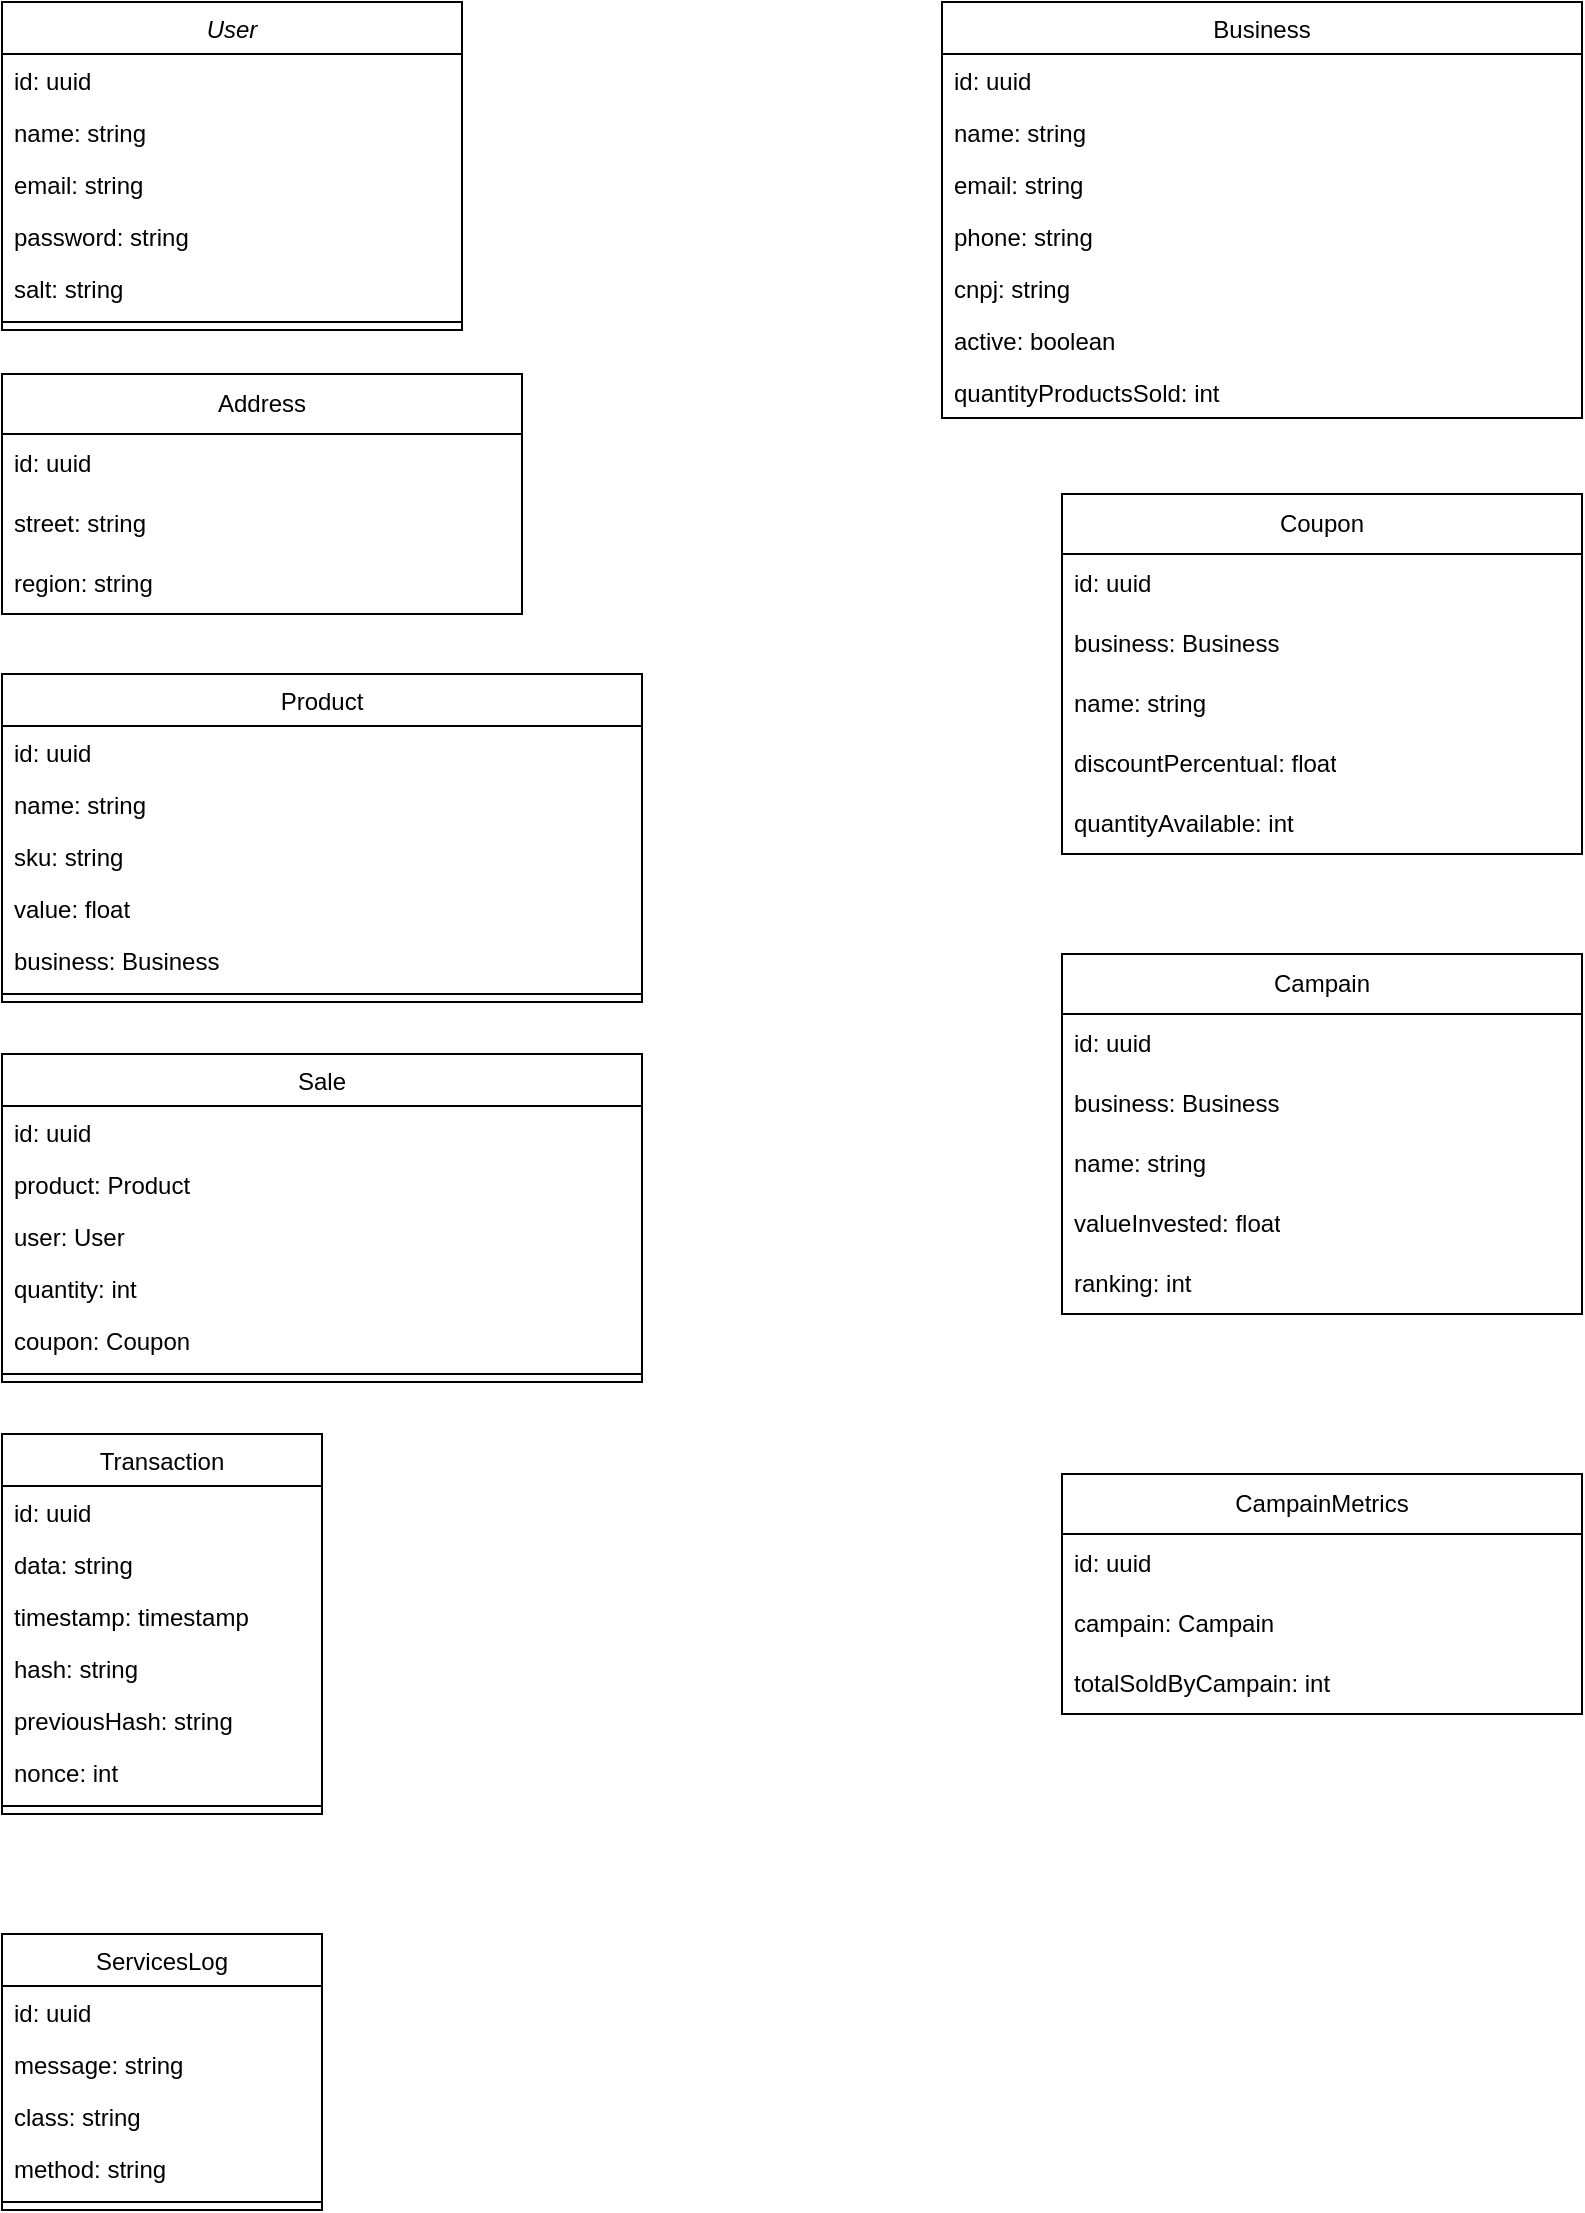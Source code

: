 <mxfile version="24.8.3">
  <diagram id="C5RBs43oDa-KdzZeNtuy" name="Page-1">
    <mxGraphModel dx="1364" dy="788" grid="1" gridSize="10" guides="1" tooltips="1" connect="1" arrows="1" fold="1" page="1" pageScale="1" pageWidth="827" pageHeight="1169" math="0" shadow="0">
      <root>
        <mxCell id="WIyWlLk6GJQsqaUBKTNV-0" />
        <mxCell id="WIyWlLk6GJQsqaUBKTNV-1" parent="WIyWlLk6GJQsqaUBKTNV-0" />
        <mxCell id="zkfFHV4jXpPFQw0GAbJ--0" value="User" style="swimlane;fontStyle=2;align=center;verticalAlign=top;childLayout=stackLayout;horizontal=1;startSize=26;horizontalStack=0;resizeParent=1;resizeLast=0;collapsible=1;marginBottom=0;rounded=0;shadow=0;strokeWidth=1;" parent="WIyWlLk6GJQsqaUBKTNV-1" vertex="1">
          <mxGeometry x="10" y="74" width="230" height="164" as="geometry">
            <mxRectangle x="230" y="140" width="160" height="26" as="alternateBounds" />
          </mxGeometry>
        </mxCell>
        <mxCell id="zkfFHV4jXpPFQw0GAbJ--1" value="id: uuid" style="text;align=left;verticalAlign=top;spacingLeft=4;spacingRight=4;overflow=hidden;rotatable=0;points=[[0,0.5],[1,0.5]];portConstraint=eastwest;" parent="zkfFHV4jXpPFQw0GAbJ--0" vertex="1">
          <mxGeometry y="26" width="230" height="26" as="geometry" />
        </mxCell>
        <mxCell id="zkfFHV4jXpPFQw0GAbJ--2" value="name: string" style="text;align=left;verticalAlign=top;spacingLeft=4;spacingRight=4;overflow=hidden;rotatable=0;points=[[0,0.5],[1,0.5]];portConstraint=eastwest;rounded=0;shadow=0;html=0;" parent="zkfFHV4jXpPFQw0GAbJ--0" vertex="1">
          <mxGeometry y="52" width="230" height="26" as="geometry" />
        </mxCell>
        <mxCell id="zkfFHV4jXpPFQw0GAbJ--3" value="email: string" style="text;align=left;verticalAlign=top;spacingLeft=4;spacingRight=4;overflow=hidden;rotatable=0;points=[[0,0.5],[1,0.5]];portConstraint=eastwest;rounded=0;shadow=0;html=0;" parent="zkfFHV4jXpPFQw0GAbJ--0" vertex="1">
          <mxGeometry y="78" width="230" height="26" as="geometry" />
        </mxCell>
        <mxCell id="PhZDFAE5YAyh_Gy8Ad2m-27" value="password: string" style="text;align=left;verticalAlign=top;spacingLeft=4;spacingRight=4;overflow=hidden;rotatable=0;points=[[0,0.5],[1,0.5]];portConstraint=eastwest;rounded=0;shadow=0;html=0;" vertex="1" parent="zkfFHV4jXpPFQw0GAbJ--0">
          <mxGeometry y="104" width="230" height="26" as="geometry" />
        </mxCell>
        <mxCell id="PhZDFAE5YAyh_Gy8Ad2m-26" value="salt: string" style="text;align=left;verticalAlign=top;spacingLeft=4;spacingRight=4;overflow=hidden;rotatable=0;points=[[0,0.5],[1,0.5]];portConstraint=eastwest;rounded=0;shadow=0;html=0;" vertex="1" parent="zkfFHV4jXpPFQw0GAbJ--0">
          <mxGeometry y="130" width="230" height="26" as="geometry" />
        </mxCell>
        <mxCell id="zkfFHV4jXpPFQw0GAbJ--4" value="" style="line;html=1;strokeWidth=1;align=left;verticalAlign=middle;spacingTop=-1;spacingLeft=3;spacingRight=3;rotatable=0;labelPosition=right;points=[];portConstraint=eastwest;" parent="zkfFHV4jXpPFQw0GAbJ--0" vertex="1">
          <mxGeometry y="156" width="230" height="8" as="geometry" />
        </mxCell>
        <mxCell id="zkfFHV4jXpPFQw0GAbJ--6" value="Product" style="swimlane;fontStyle=0;align=center;verticalAlign=top;childLayout=stackLayout;horizontal=1;startSize=26;horizontalStack=0;resizeParent=1;resizeLast=0;collapsible=1;marginBottom=0;rounded=0;shadow=0;strokeWidth=1;" parent="WIyWlLk6GJQsqaUBKTNV-1" vertex="1">
          <mxGeometry x="10" y="410" width="320" height="164" as="geometry">
            <mxRectangle x="130" y="380" width="160" height="26" as="alternateBounds" />
          </mxGeometry>
        </mxCell>
        <mxCell id="zkfFHV4jXpPFQw0GAbJ--7" value="id: uuid" style="text;align=left;verticalAlign=top;spacingLeft=4;spacingRight=4;overflow=hidden;rotatable=0;points=[[0,0.5],[1,0.5]];portConstraint=eastwest;" parent="zkfFHV4jXpPFQw0GAbJ--6" vertex="1">
          <mxGeometry y="26" width="320" height="26" as="geometry" />
        </mxCell>
        <mxCell id="8OvvQQ5RzHPhhyPxUaCu-0" value="name: string" style="text;align=left;verticalAlign=top;spacingLeft=4;spacingRight=4;overflow=hidden;rotatable=0;points=[[0,0.5],[1,0.5]];portConstraint=eastwest;rounded=0;shadow=0;html=0;" parent="zkfFHV4jXpPFQw0GAbJ--6" vertex="1">
          <mxGeometry y="52" width="320" height="26" as="geometry" />
        </mxCell>
        <mxCell id="zkfFHV4jXpPFQw0GAbJ--8" value="sku: string" style="text;align=left;verticalAlign=top;spacingLeft=4;spacingRight=4;overflow=hidden;rotatable=0;points=[[0,0.5],[1,0.5]];portConstraint=eastwest;rounded=0;shadow=0;html=0;" parent="zkfFHV4jXpPFQw0GAbJ--6" vertex="1">
          <mxGeometry y="78" width="320" height="26" as="geometry" />
        </mxCell>
        <mxCell id="8OvvQQ5RzHPhhyPxUaCu-1" value="value: float" style="text;align=left;verticalAlign=top;spacingLeft=4;spacingRight=4;overflow=hidden;rotatable=0;points=[[0,0.5],[1,0.5]];portConstraint=eastwest;rounded=0;shadow=0;html=0;" parent="zkfFHV4jXpPFQw0GAbJ--6" vertex="1">
          <mxGeometry y="104" width="320" height="26" as="geometry" />
        </mxCell>
        <mxCell id="PhZDFAE5YAyh_Gy8Ad2m-15" value="business: Business" style="text;align=left;verticalAlign=top;spacingLeft=4;spacingRight=4;overflow=hidden;rotatable=0;points=[[0,0.5],[1,0.5]];portConstraint=eastwest;rounded=0;shadow=0;html=0;" vertex="1" parent="zkfFHV4jXpPFQw0GAbJ--6">
          <mxGeometry y="130" width="320" height="26" as="geometry" />
        </mxCell>
        <mxCell id="zkfFHV4jXpPFQw0GAbJ--9" value="" style="line;html=1;strokeWidth=1;align=left;verticalAlign=middle;spacingTop=-1;spacingLeft=3;spacingRight=3;rotatable=0;labelPosition=right;points=[];portConstraint=eastwest;" parent="zkfFHV4jXpPFQw0GAbJ--6" vertex="1">
          <mxGeometry y="156" width="320" height="8" as="geometry" />
        </mxCell>
        <mxCell id="zkfFHV4jXpPFQw0GAbJ--13" value="Transaction" style="swimlane;fontStyle=0;align=center;verticalAlign=top;childLayout=stackLayout;horizontal=1;startSize=26;horizontalStack=0;resizeParent=1;resizeLast=0;collapsible=1;marginBottom=0;rounded=0;shadow=0;strokeWidth=1;" parent="WIyWlLk6GJQsqaUBKTNV-1" vertex="1">
          <mxGeometry x="10" y="790" width="160" height="190" as="geometry">
            <mxRectangle x="340" y="380" width="170" height="26" as="alternateBounds" />
          </mxGeometry>
        </mxCell>
        <mxCell id="zkfFHV4jXpPFQw0GAbJ--14" value="id: uuid" style="text;align=left;verticalAlign=top;spacingLeft=4;spacingRight=4;overflow=hidden;rotatable=0;points=[[0,0.5],[1,0.5]];portConstraint=eastwest;" parent="zkfFHV4jXpPFQw0GAbJ--13" vertex="1">
          <mxGeometry y="26" width="160" height="26" as="geometry" />
        </mxCell>
        <mxCell id="8OvvQQ5RzHPhhyPxUaCu-9" value="data: string" style="text;align=left;verticalAlign=top;spacingLeft=4;spacingRight=4;overflow=hidden;rotatable=0;points=[[0,0.5],[1,0.5]];portConstraint=eastwest;" parent="zkfFHV4jXpPFQw0GAbJ--13" vertex="1">
          <mxGeometry y="52" width="160" height="26" as="geometry" />
        </mxCell>
        <mxCell id="8OvvQQ5RzHPhhyPxUaCu-10" value="timestamp: timestamp" style="text;align=left;verticalAlign=top;spacingLeft=4;spacingRight=4;overflow=hidden;rotatable=0;points=[[0,0.5],[1,0.5]];portConstraint=eastwest;" parent="zkfFHV4jXpPFQw0GAbJ--13" vertex="1">
          <mxGeometry y="78" width="160" height="26" as="geometry" />
        </mxCell>
        <mxCell id="8OvvQQ5RzHPhhyPxUaCu-11" value="hash: string" style="text;align=left;verticalAlign=top;spacingLeft=4;spacingRight=4;overflow=hidden;rotatable=0;points=[[0,0.5],[1,0.5]];portConstraint=eastwest;" parent="zkfFHV4jXpPFQw0GAbJ--13" vertex="1">
          <mxGeometry y="104" width="160" height="26" as="geometry" />
        </mxCell>
        <mxCell id="8OvvQQ5RzHPhhyPxUaCu-12" value="previousHash: string" style="text;align=left;verticalAlign=top;spacingLeft=4;spacingRight=4;overflow=hidden;rotatable=0;points=[[0,0.5],[1,0.5]];portConstraint=eastwest;" parent="zkfFHV4jXpPFQw0GAbJ--13" vertex="1">
          <mxGeometry y="130" width="160" height="26" as="geometry" />
        </mxCell>
        <mxCell id="8OvvQQ5RzHPhhyPxUaCu-13" value="nonce: int" style="text;align=left;verticalAlign=top;spacingLeft=4;spacingRight=4;overflow=hidden;rotatable=0;points=[[0,0.5],[1,0.5]];portConstraint=eastwest;" parent="zkfFHV4jXpPFQw0GAbJ--13" vertex="1">
          <mxGeometry y="156" width="160" height="26" as="geometry" />
        </mxCell>
        <mxCell id="zkfFHV4jXpPFQw0GAbJ--15" value="" style="line;html=1;strokeWidth=1;align=left;verticalAlign=middle;spacingTop=-1;spacingLeft=3;spacingRight=3;rotatable=0;labelPosition=right;points=[];portConstraint=eastwest;" parent="zkfFHV4jXpPFQw0GAbJ--13" vertex="1">
          <mxGeometry y="182" width="160" height="8" as="geometry" />
        </mxCell>
        <mxCell id="eKr0Ybm6mveF1IBCjMBY-3" value="Address" style="swimlane;fontStyle=0;childLayout=stackLayout;horizontal=1;startSize=30;horizontalStack=0;resizeParent=1;resizeParentMax=0;resizeLast=0;collapsible=1;marginBottom=0;whiteSpace=wrap;html=1;" parent="WIyWlLk6GJQsqaUBKTNV-1" vertex="1">
          <mxGeometry x="10" y="260" width="260" height="120" as="geometry" />
        </mxCell>
        <mxCell id="eKr0Ybm6mveF1IBCjMBY-4" value="id: uuid" style="text;strokeColor=none;fillColor=none;align=left;verticalAlign=middle;spacingLeft=4;spacingRight=4;overflow=hidden;points=[[0,0.5],[1,0.5]];portConstraint=eastwest;rotatable=0;whiteSpace=wrap;html=1;" parent="eKr0Ybm6mveF1IBCjMBY-3" vertex="1">
          <mxGeometry y="30" width="260" height="30" as="geometry" />
        </mxCell>
        <mxCell id="eKr0Ybm6mveF1IBCjMBY-5" value="street: string" style="text;strokeColor=none;fillColor=none;align=left;verticalAlign=middle;spacingLeft=4;spacingRight=4;overflow=hidden;points=[[0,0.5],[1,0.5]];portConstraint=eastwest;rotatable=0;whiteSpace=wrap;html=1;" parent="eKr0Ybm6mveF1IBCjMBY-3" vertex="1">
          <mxGeometry y="60" width="260" height="30" as="geometry" />
        </mxCell>
        <mxCell id="eKr0Ybm6mveF1IBCjMBY-6" value="region: string" style="text;strokeColor=none;fillColor=none;align=left;verticalAlign=middle;spacingLeft=4;spacingRight=4;overflow=hidden;points=[[0,0.5],[1,0.5]];portConstraint=eastwest;rotatable=0;whiteSpace=wrap;html=1;" parent="eKr0Ybm6mveF1IBCjMBY-3" vertex="1">
          <mxGeometry y="90" width="260" height="30" as="geometry" />
        </mxCell>
        <mxCell id="8OvvQQ5RzHPhhyPxUaCu-3" value="ServicesLog" style="swimlane;fontStyle=0;align=center;verticalAlign=top;childLayout=stackLayout;horizontal=1;startSize=26;horizontalStack=0;resizeParent=1;resizeLast=0;collapsible=1;marginBottom=0;rounded=0;shadow=0;strokeWidth=1;" parent="WIyWlLk6GJQsqaUBKTNV-1" vertex="1">
          <mxGeometry x="10" y="1040" width="160" height="138" as="geometry">
            <mxRectangle x="340" y="380" width="170" height="26" as="alternateBounds" />
          </mxGeometry>
        </mxCell>
        <mxCell id="8OvvQQ5RzHPhhyPxUaCu-4" value="id: uuid" style="text;align=left;verticalAlign=top;spacingLeft=4;spacingRight=4;overflow=hidden;rotatable=0;points=[[0,0.5],[1,0.5]];portConstraint=eastwest;" parent="8OvvQQ5RzHPhhyPxUaCu-3" vertex="1">
          <mxGeometry y="26" width="160" height="26" as="geometry" />
        </mxCell>
        <mxCell id="8OvvQQ5RzHPhhyPxUaCu-6" value="message: string" style="text;align=left;verticalAlign=top;spacingLeft=4;spacingRight=4;overflow=hidden;rotatable=0;points=[[0,0.5],[1,0.5]];portConstraint=eastwest;" parent="8OvvQQ5RzHPhhyPxUaCu-3" vertex="1">
          <mxGeometry y="52" width="160" height="26" as="geometry" />
        </mxCell>
        <mxCell id="8OvvQQ5RzHPhhyPxUaCu-7" value="class: string" style="text;align=left;verticalAlign=top;spacingLeft=4;spacingRight=4;overflow=hidden;rotatable=0;points=[[0,0.5],[1,0.5]];portConstraint=eastwest;" parent="8OvvQQ5RzHPhhyPxUaCu-3" vertex="1">
          <mxGeometry y="78" width="160" height="26" as="geometry" />
        </mxCell>
        <mxCell id="8OvvQQ5RzHPhhyPxUaCu-8" value="method: string" style="text;align=left;verticalAlign=top;spacingLeft=4;spacingRight=4;overflow=hidden;rotatable=0;points=[[0,0.5],[1,0.5]];portConstraint=eastwest;" parent="8OvvQQ5RzHPhhyPxUaCu-3" vertex="1">
          <mxGeometry y="104" width="160" height="26" as="geometry" />
        </mxCell>
        <mxCell id="8OvvQQ5RzHPhhyPxUaCu-5" value="" style="line;html=1;strokeWidth=1;align=left;verticalAlign=middle;spacingTop=-1;spacingLeft=3;spacingRight=3;rotatable=0;labelPosition=right;points=[];portConstraint=eastwest;" parent="8OvvQQ5RzHPhhyPxUaCu-3" vertex="1">
          <mxGeometry y="130" width="160" height="8" as="geometry" />
        </mxCell>
        <mxCell id="8OvvQQ5RzHPhhyPxUaCu-17" value="Sale" style="swimlane;fontStyle=0;align=center;verticalAlign=top;childLayout=stackLayout;horizontal=1;startSize=26;horizontalStack=0;resizeParent=1;resizeLast=0;collapsible=1;marginBottom=0;rounded=0;shadow=0;strokeWidth=1;" parent="WIyWlLk6GJQsqaUBKTNV-1" vertex="1">
          <mxGeometry x="10" y="600" width="320" height="164" as="geometry">
            <mxRectangle x="130" y="380" width="160" height="26" as="alternateBounds" />
          </mxGeometry>
        </mxCell>
        <mxCell id="8OvvQQ5RzHPhhyPxUaCu-18" value="id: uuid" style="text;align=left;verticalAlign=top;spacingLeft=4;spacingRight=4;overflow=hidden;rotatable=0;points=[[0,0.5],[1,0.5]];portConstraint=eastwest;" parent="8OvvQQ5RzHPhhyPxUaCu-17" vertex="1">
          <mxGeometry y="26" width="320" height="26" as="geometry" />
        </mxCell>
        <mxCell id="8OvvQQ5RzHPhhyPxUaCu-19" value="product: Product" style="text;align=left;verticalAlign=top;spacingLeft=4;spacingRight=4;overflow=hidden;rotatable=0;points=[[0,0.5],[1,0.5]];portConstraint=eastwest;rounded=0;shadow=0;html=0;" parent="8OvvQQ5RzHPhhyPxUaCu-17" vertex="1">
          <mxGeometry y="52" width="320" height="26" as="geometry" />
        </mxCell>
        <mxCell id="8OvvQQ5RzHPhhyPxUaCu-20" value="user: User" style="text;align=left;verticalAlign=top;spacingLeft=4;spacingRight=4;overflow=hidden;rotatable=0;points=[[0,0.5],[1,0.5]];portConstraint=eastwest;rounded=0;shadow=0;html=0;" parent="8OvvQQ5RzHPhhyPxUaCu-17" vertex="1">
          <mxGeometry y="78" width="320" height="26" as="geometry" />
        </mxCell>
        <mxCell id="8OvvQQ5RzHPhhyPxUaCu-21" value="quantity: int" style="text;align=left;verticalAlign=top;spacingLeft=4;spacingRight=4;overflow=hidden;rotatable=0;points=[[0,0.5],[1,0.5]];portConstraint=eastwest;rounded=0;shadow=0;html=0;" parent="8OvvQQ5RzHPhhyPxUaCu-17" vertex="1">
          <mxGeometry y="104" width="320" height="26" as="geometry" />
        </mxCell>
        <mxCell id="PhZDFAE5YAyh_Gy8Ad2m-24" value="coupon: Coupon" style="text;align=left;verticalAlign=top;spacingLeft=4;spacingRight=4;overflow=hidden;rotatable=0;points=[[0,0.5],[1,0.5]];portConstraint=eastwest;rounded=0;shadow=0;html=0;" vertex="1" parent="8OvvQQ5RzHPhhyPxUaCu-17">
          <mxGeometry y="130" width="320" height="26" as="geometry" />
        </mxCell>
        <mxCell id="8OvvQQ5RzHPhhyPxUaCu-22" value="" style="line;html=1;strokeWidth=1;align=left;verticalAlign=middle;spacingTop=-1;spacingLeft=3;spacingRight=3;rotatable=0;labelPosition=right;points=[];portConstraint=eastwest;" parent="8OvvQQ5RzHPhhyPxUaCu-17" vertex="1">
          <mxGeometry y="156" width="320" height="8" as="geometry" />
        </mxCell>
        <mxCell id="PhZDFAE5YAyh_Gy8Ad2m-7" value="Business" style="swimlane;fontStyle=0;align=center;verticalAlign=top;childLayout=stackLayout;horizontal=1;startSize=26;horizontalStack=0;resizeParent=1;resizeLast=0;collapsible=1;marginBottom=0;rounded=0;shadow=0;strokeWidth=1;" vertex="1" parent="WIyWlLk6GJQsqaUBKTNV-1">
          <mxGeometry x="480" y="74" width="320" height="208" as="geometry">
            <mxRectangle x="130" y="380" width="160" height="26" as="alternateBounds" />
          </mxGeometry>
        </mxCell>
        <mxCell id="PhZDFAE5YAyh_Gy8Ad2m-8" value="id: uuid" style="text;align=left;verticalAlign=top;spacingLeft=4;spacingRight=4;overflow=hidden;rotatable=0;points=[[0,0.5],[1,0.5]];portConstraint=eastwest;" vertex="1" parent="PhZDFAE5YAyh_Gy8Ad2m-7">
          <mxGeometry y="26" width="320" height="26" as="geometry" />
        </mxCell>
        <mxCell id="PhZDFAE5YAyh_Gy8Ad2m-9" value="name: string" style="text;align=left;verticalAlign=top;spacingLeft=4;spacingRight=4;overflow=hidden;rotatable=0;points=[[0,0.5],[1,0.5]];portConstraint=eastwest;rounded=0;shadow=0;html=0;" vertex="1" parent="PhZDFAE5YAyh_Gy8Ad2m-7">
          <mxGeometry y="52" width="320" height="26" as="geometry" />
        </mxCell>
        <mxCell id="PhZDFAE5YAyh_Gy8Ad2m-10" value="email: string" style="text;align=left;verticalAlign=top;spacingLeft=4;spacingRight=4;overflow=hidden;rotatable=0;points=[[0,0.5],[1,0.5]];portConstraint=eastwest;rounded=0;shadow=0;html=0;" vertex="1" parent="PhZDFAE5YAyh_Gy8Ad2m-7">
          <mxGeometry y="78" width="320" height="26" as="geometry" />
        </mxCell>
        <mxCell id="PhZDFAE5YAyh_Gy8Ad2m-11" value="phone: string" style="text;align=left;verticalAlign=top;spacingLeft=4;spacingRight=4;overflow=hidden;rotatable=0;points=[[0,0.5],[1,0.5]];portConstraint=eastwest;rounded=0;shadow=0;html=0;" vertex="1" parent="PhZDFAE5YAyh_Gy8Ad2m-7">
          <mxGeometry y="104" width="320" height="26" as="geometry" />
        </mxCell>
        <mxCell id="PhZDFAE5YAyh_Gy8Ad2m-14" value="cnpj: string" style="text;align=left;verticalAlign=top;spacingLeft=4;spacingRight=4;overflow=hidden;rotatable=0;points=[[0,0.5],[1,0.5]];portConstraint=eastwest;rounded=0;shadow=0;html=0;" vertex="1" parent="PhZDFAE5YAyh_Gy8Ad2m-7">
          <mxGeometry y="130" width="320" height="26" as="geometry" />
        </mxCell>
        <mxCell id="PhZDFAE5YAyh_Gy8Ad2m-25" value="active: boolean" style="text;align=left;verticalAlign=top;spacingLeft=4;spacingRight=4;overflow=hidden;rotatable=0;points=[[0,0.5],[1,0.5]];portConstraint=eastwest;rounded=0;shadow=0;html=0;" vertex="1" parent="PhZDFAE5YAyh_Gy8Ad2m-7">
          <mxGeometry y="156" width="320" height="26" as="geometry" />
        </mxCell>
        <mxCell id="PhZDFAE5YAyh_Gy8Ad2m-22" value="quantityProductsSold: int" style="text;align=left;verticalAlign=top;spacingLeft=4;spacingRight=4;overflow=hidden;rotatable=0;points=[[0,0.5],[1,0.5]];portConstraint=eastwest;rounded=0;shadow=0;html=0;" vertex="1" parent="PhZDFAE5YAyh_Gy8Ad2m-7">
          <mxGeometry y="182" width="320" height="26" as="geometry" />
        </mxCell>
        <mxCell id="PhZDFAE5YAyh_Gy8Ad2m-17" value="Coupon" style="swimlane;fontStyle=0;childLayout=stackLayout;horizontal=1;startSize=30;horizontalStack=0;resizeParent=1;resizeParentMax=0;resizeLast=0;collapsible=1;marginBottom=0;whiteSpace=wrap;html=1;" vertex="1" parent="WIyWlLk6GJQsqaUBKTNV-1">
          <mxGeometry x="540" y="320" width="260" height="180" as="geometry" />
        </mxCell>
        <mxCell id="PhZDFAE5YAyh_Gy8Ad2m-18" value="id: uuid" style="text;strokeColor=none;fillColor=none;align=left;verticalAlign=middle;spacingLeft=4;spacingRight=4;overflow=hidden;points=[[0,0.5],[1,0.5]];portConstraint=eastwest;rotatable=0;whiteSpace=wrap;html=1;" vertex="1" parent="PhZDFAE5YAyh_Gy8Ad2m-17">
          <mxGeometry y="30" width="260" height="30" as="geometry" />
        </mxCell>
        <mxCell id="PhZDFAE5YAyh_Gy8Ad2m-19" value="business: Business" style="text;strokeColor=none;fillColor=none;align=left;verticalAlign=middle;spacingLeft=4;spacingRight=4;overflow=hidden;points=[[0,0.5],[1,0.5]];portConstraint=eastwest;rotatable=0;whiteSpace=wrap;html=1;" vertex="1" parent="PhZDFAE5YAyh_Gy8Ad2m-17">
          <mxGeometry y="60" width="260" height="30" as="geometry" />
        </mxCell>
        <mxCell id="PhZDFAE5YAyh_Gy8Ad2m-20" value="name: string" style="text;strokeColor=none;fillColor=none;align=left;verticalAlign=middle;spacingLeft=4;spacingRight=4;overflow=hidden;points=[[0,0.5],[1,0.5]];portConstraint=eastwest;rotatable=0;whiteSpace=wrap;html=1;" vertex="1" parent="PhZDFAE5YAyh_Gy8Ad2m-17">
          <mxGeometry y="90" width="260" height="30" as="geometry" />
        </mxCell>
        <mxCell id="PhZDFAE5YAyh_Gy8Ad2m-21" value="discountPercentual: float" style="text;strokeColor=none;fillColor=none;align=left;verticalAlign=middle;spacingLeft=4;spacingRight=4;overflow=hidden;points=[[0,0.5],[1,0.5]];portConstraint=eastwest;rotatable=0;whiteSpace=wrap;html=1;" vertex="1" parent="PhZDFAE5YAyh_Gy8Ad2m-17">
          <mxGeometry y="120" width="260" height="30" as="geometry" />
        </mxCell>
        <mxCell id="PhZDFAE5YAyh_Gy8Ad2m-23" value="quantityAvailable: int" style="text;strokeColor=none;fillColor=none;align=left;verticalAlign=middle;spacingLeft=4;spacingRight=4;overflow=hidden;points=[[0,0.5],[1,0.5]];portConstraint=eastwest;rotatable=0;whiteSpace=wrap;html=1;" vertex="1" parent="PhZDFAE5YAyh_Gy8Ad2m-17">
          <mxGeometry y="150" width="260" height="30" as="geometry" />
        </mxCell>
        <mxCell id="PhZDFAE5YAyh_Gy8Ad2m-28" value="Campain" style="swimlane;fontStyle=0;childLayout=stackLayout;horizontal=1;startSize=30;horizontalStack=0;resizeParent=1;resizeParentMax=0;resizeLast=0;collapsible=1;marginBottom=0;whiteSpace=wrap;html=1;" vertex="1" parent="WIyWlLk6GJQsqaUBKTNV-1">
          <mxGeometry x="540" y="550" width="260" height="180" as="geometry" />
        </mxCell>
        <mxCell id="PhZDFAE5YAyh_Gy8Ad2m-29" value="id: uuid" style="text;strokeColor=none;fillColor=none;align=left;verticalAlign=middle;spacingLeft=4;spacingRight=4;overflow=hidden;points=[[0,0.5],[1,0.5]];portConstraint=eastwest;rotatable=0;whiteSpace=wrap;html=1;" vertex="1" parent="PhZDFAE5YAyh_Gy8Ad2m-28">
          <mxGeometry y="30" width="260" height="30" as="geometry" />
        </mxCell>
        <mxCell id="PhZDFAE5YAyh_Gy8Ad2m-30" value="business: Business" style="text;strokeColor=none;fillColor=none;align=left;verticalAlign=middle;spacingLeft=4;spacingRight=4;overflow=hidden;points=[[0,0.5],[1,0.5]];portConstraint=eastwest;rotatable=0;whiteSpace=wrap;html=1;" vertex="1" parent="PhZDFAE5YAyh_Gy8Ad2m-28">
          <mxGeometry y="60" width="260" height="30" as="geometry" />
        </mxCell>
        <mxCell id="PhZDFAE5YAyh_Gy8Ad2m-31" value="name: string" style="text;strokeColor=none;fillColor=none;align=left;verticalAlign=middle;spacingLeft=4;spacingRight=4;overflow=hidden;points=[[0,0.5],[1,0.5]];portConstraint=eastwest;rotatable=0;whiteSpace=wrap;html=1;" vertex="1" parent="PhZDFAE5YAyh_Gy8Ad2m-28">
          <mxGeometry y="90" width="260" height="30" as="geometry" />
        </mxCell>
        <mxCell id="PhZDFAE5YAyh_Gy8Ad2m-32" value="valueInvested: float" style="text;strokeColor=none;fillColor=none;align=left;verticalAlign=middle;spacingLeft=4;spacingRight=4;overflow=hidden;points=[[0,0.5],[1,0.5]];portConstraint=eastwest;rotatable=0;whiteSpace=wrap;html=1;" vertex="1" parent="PhZDFAE5YAyh_Gy8Ad2m-28">
          <mxGeometry y="120" width="260" height="30" as="geometry" />
        </mxCell>
        <mxCell id="PhZDFAE5YAyh_Gy8Ad2m-34" value="ranking: int" style="text;strokeColor=none;fillColor=none;align=left;verticalAlign=middle;spacingLeft=4;spacingRight=4;overflow=hidden;points=[[0,0.5],[1,0.5]];portConstraint=eastwest;rotatable=0;whiteSpace=wrap;html=1;" vertex="1" parent="PhZDFAE5YAyh_Gy8Ad2m-28">
          <mxGeometry y="150" width="260" height="30" as="geometry" />
        </mxCell>
        <mxCell id="PhZDFAE5YAyh_Gy8Ad2m-35" value="CampainMetrics" style="swimlane;fontStyle=0;childLayout=stackLayout;horizontal=1;startSize=30;horizontalStack=0;resizeParent=1;resizeParentMax=0;resizeLast=0;collapsible=1;marginBottom=0;whiteSpace=wrap;html=1;" vertex="1" parent="WIyWlLk6GJQsqaUBKTNV-1">
          <mxGeometry x="540" y="810" width="260" height="120" as="geometry" />
        </mxCell>
        <mxCell id="PhZDFAE5YAyh_Gy8Ad2m-36" value="id: uuid" style="text;strokeColor=none;fillColor=none;align=left;verticalAlign=middle;spacingLeft=4;spacingRight=4;overflow=hidden;points=[[0,0.5],[1,0.5]];portConstraint=eastwest;rotatable=0;whiteSpace=wrap;html=1;" vertex="1" parent="PhZDFAE5YAyh_Gy8Ad2m-35">
          <mxGeometry y="30" width="260" height="30" as="geometry" />
        </mxCell>
        <mxCell id="PhZDFAE5YAyh_Gy8Ad2m-37" value="campain: Campain" style="text;strokeColor=none;fillColor=none;align=left;verticalAlign=middle;spacingLeft=4;spacingRight=4;overflow=hidden;points=[[0,0.5],[1,0.5]];portConstraint=eastwest;rotatable=0;whiteSpace=wrap;html=1;" vertex="1" parent="PhZDFAE5YAyh_Gy8Ad2m-35">
          <mxGeometry y="60" width="260" height="30" as="geometry" />
        </mxCell>
        <mxCell id="PhZDFAE5YAyh_Gy8Ad2m-41" value="totalSoldByCampain: int" style="text;strokeColor=none;fillColor=none;align=left;verticalAlign=middle;spacingLeft=4;spacingRight=4;overflow=hidden;points=[[0,0.5],[1,0.5]];portConstraint=eastwest;rotatable=0;whiteSpace=wrap;html=1;" vertex="1" parent="PhZDFAE5YAyh_Gy8Ad2m-35">
          <mxGeometry y="90" width="260" height="30" as="geometry" />
        </mxCell>
      </root>
    </mxGraphModel>
  </diagram>
</mxfile>
